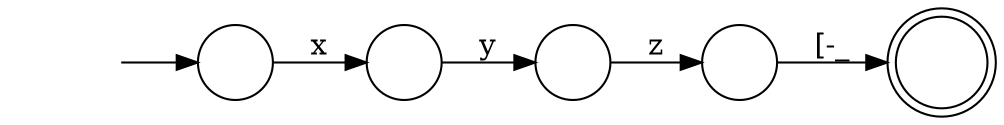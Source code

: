 digraph Automaton {
	graph [bb="0,0,460,44",
		dpi=96,
		rankdir=LR
	];
	node [label="\N"];
	0	 [height=0.5,
		label="",
		pos="267,22",
		shape=circle,
		width=0.5];
	3	 [height=0.5,
		label="",
		pos="346,22",
		shape=circle,
		width=0.5];
	0 -> 3	 [label=z,
		lp="306.5,29.5",
		pos="e,327.96,22 285.09,22 294.66,22 306.82,22 317.68,22"];
	4	 [height=0.61111,
		label="",
		pos="438,22",
		shape=doublecircle,
		width=0.61111];
	3 -> 4	 [label="[-_",
		lp="390,29.5",
		pos="e,415.9,22 364.35,22 376.08,22 391.89,22 405.76,22"];
	1	 [height=0.5,
		label="",
		pos="188,22",
		shape=circle,
		width=0.5];
	1 -> 0	 [label=y,
		lp="227.5,29.5",
		pos="e,248.96,22 206.09,22 215.66,22 227.82,22 238.68,22"];
	2	 [height=0.5,
		label="",
		pos="109,22",
		shape=circle,
		width=0.5];
	2 -> 1	 [label=x,
		lp="148.5,29.5",
		pos="e,169.96,22 127.09,22 136.66,22 148.82,22 159.68,22"];
	initial	 [height=0.5,
		label="",
		pos="27,22",
		shape=plaintext,
		width=0.75];
	initial -> 2	 [pos="e,90.826,22 54.195,22 62.654,22 72.051,22 80.595,22"];
}
